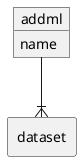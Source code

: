 @startuml
allowmixing
skinparam linetype ortho

rectangle "dataset" as c1
object "addml" as e
e : name
e --|{ c1
@enduml